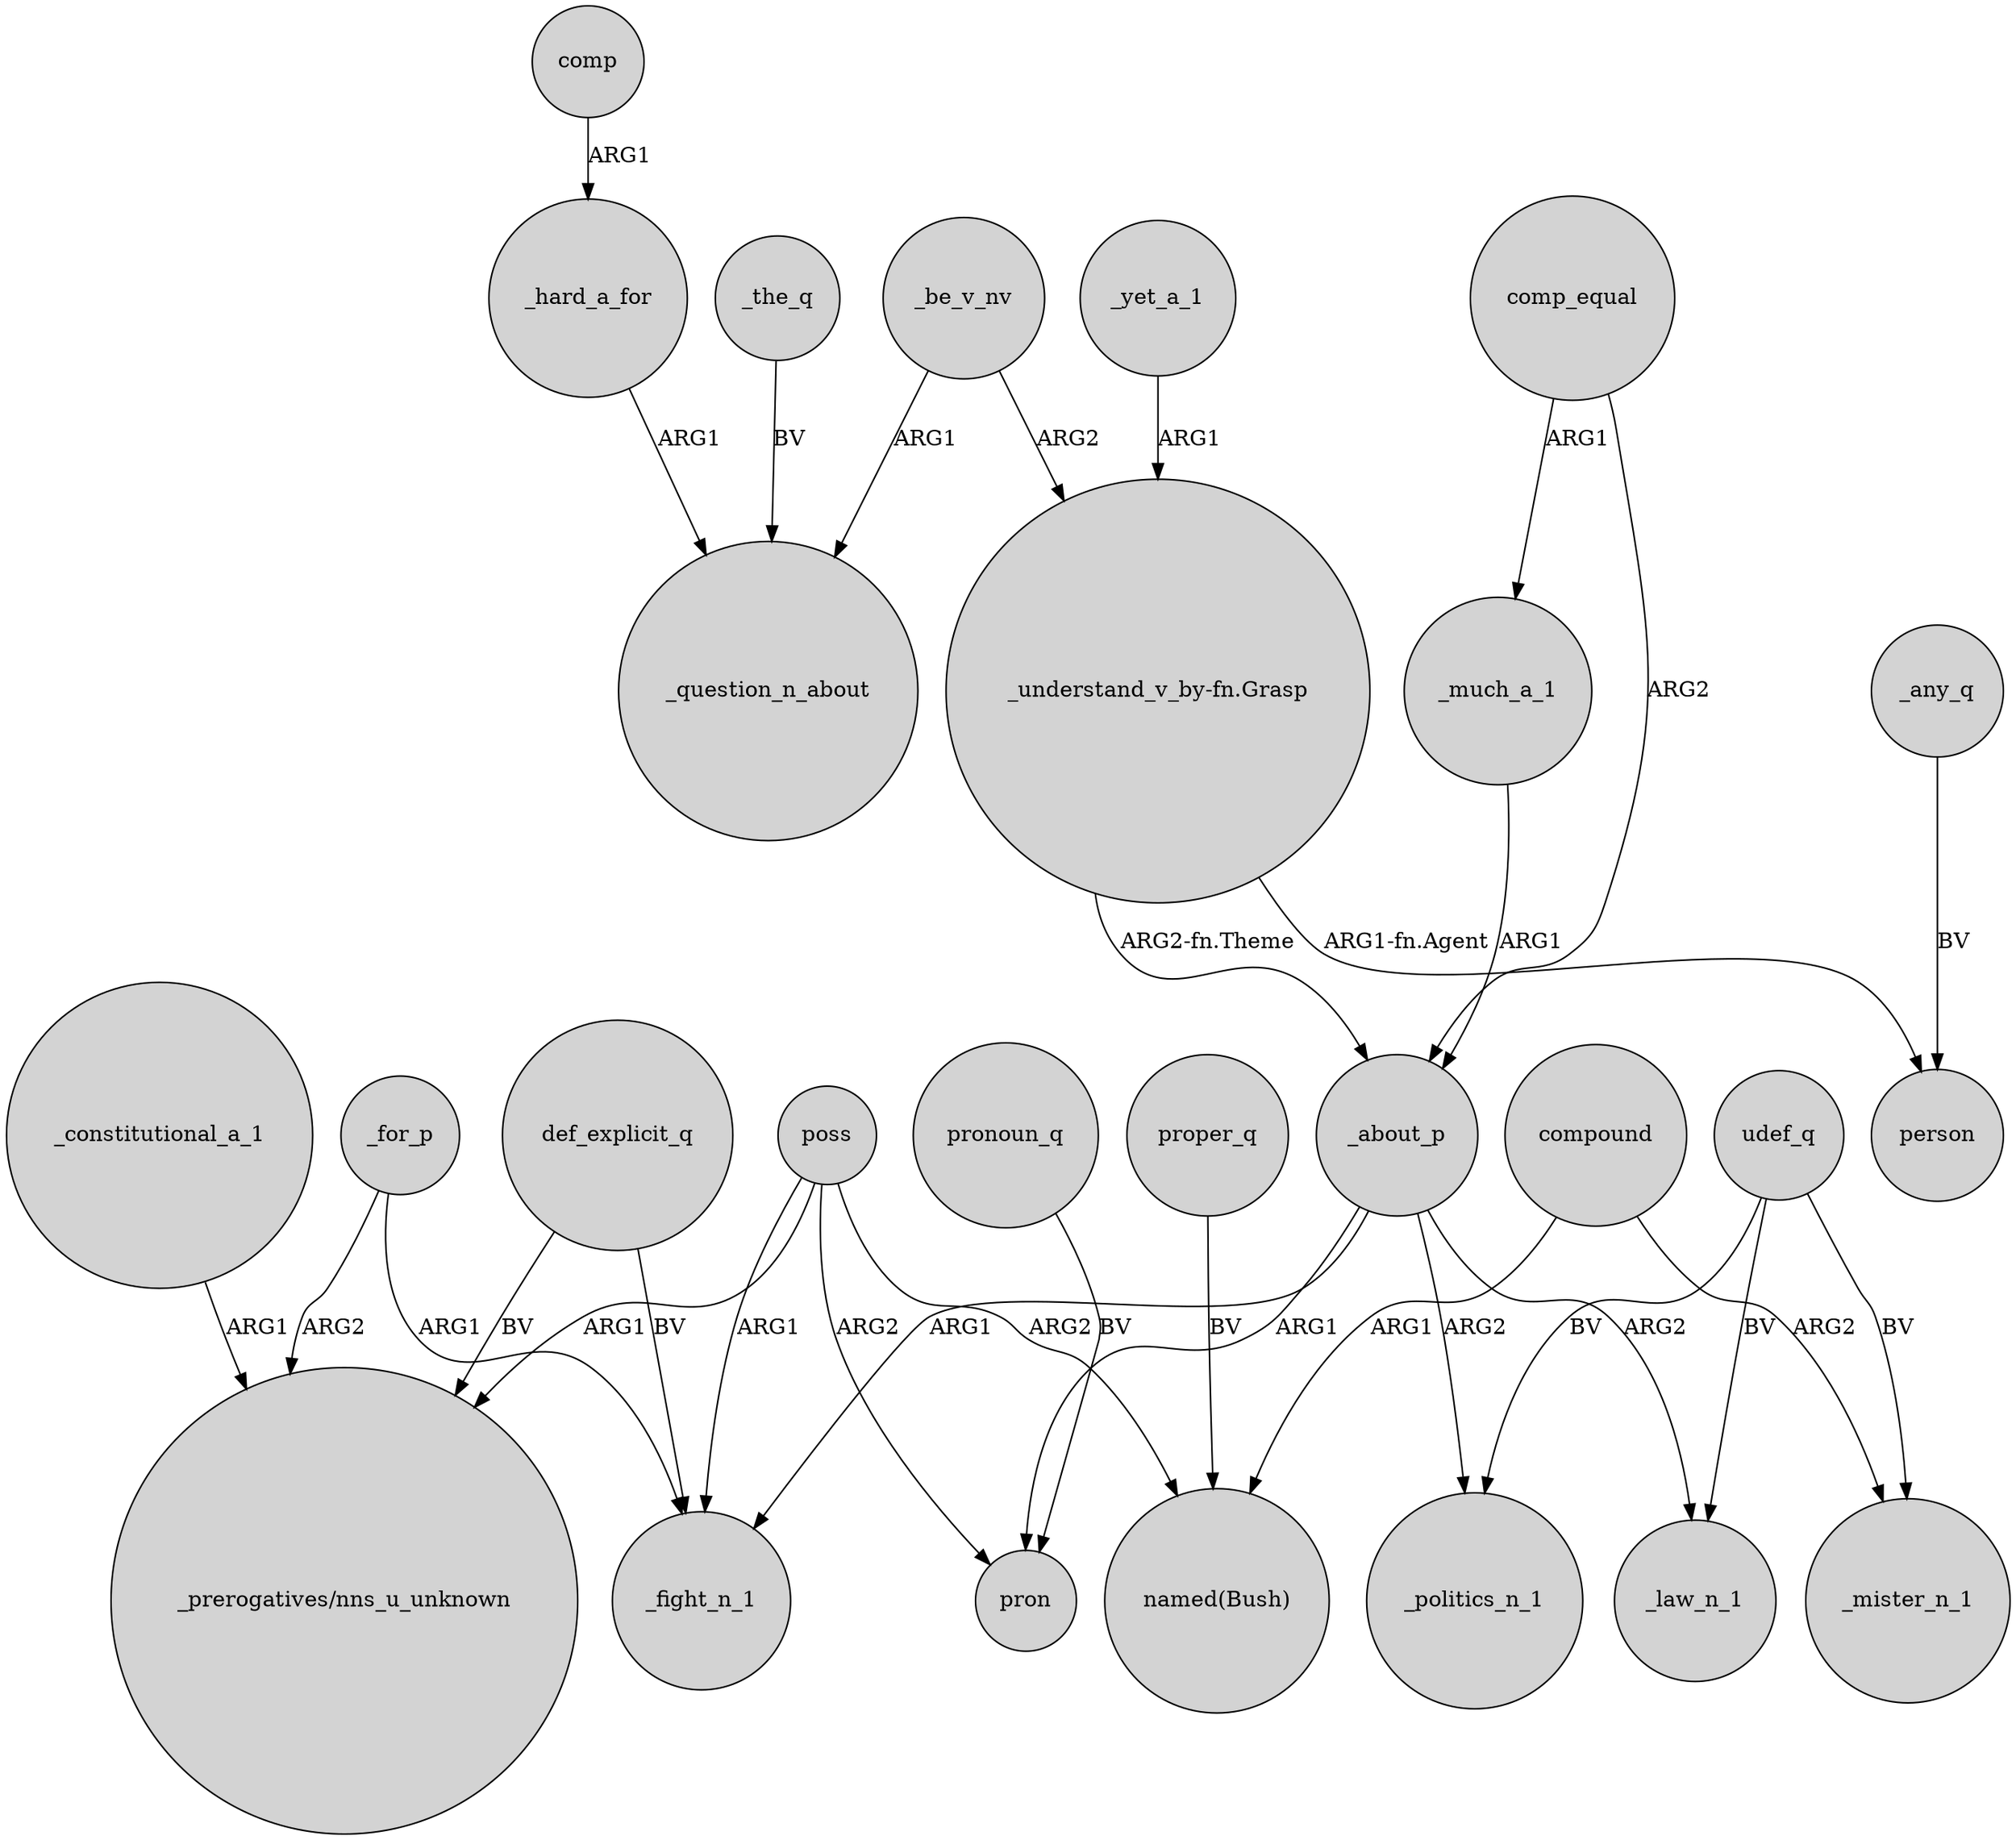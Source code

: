 digraph {
	node [shape=circle style=filled]
	_hard_a_for -> _question_n_about [label=ARG1]
	poss -> _fight_n_1 [label=ARG1]
	_about_p -> _fight_n_1 [label=ARG1]
	poss -> pron [label=ARG2]
	comp_equal -> _about_p [label=ARG2]
	compound -> _mister_n_1 [label=ARG2]
	def_explicit_q -> "_prerogatives/nns_u_unknown" [label=BV]
	comp_equal -> _much_a_1 [label=ARG1]
	_about_p -> _law_n_1 [label=ARG2]
	udef_q -> _mister_n_1 [label=BV]
	_be_v_nv -> _question_n_about [label=ARG1]
	"_understand_v_by-fn.Grasp" -> _about_p [label="ARG2-fn.Theme"]
	compound -> "named(Bush)" [label=ARG1]
	poss -> "named(Bush)" [label=ARG2]
	udef_q -> _law_n_1 [label=BV]
	_about_p -> pron [label=ARG1]
	udef_q -> _politics_n_1 [label=BV]
	_be_v_nv -> "_understand_v_by-fn.Grasp" [label=ARG2]
	_much_a_1 -> _about_p [label=ARG1]
	pronoun_q -> pron [label=BV]
	poss -> "_prerogatives/nns_u_unknown" [label=ARG1]
	_about_p -> _politics_n_1 [label=ARG2]
	_yet_a_1 -> "_understand_v_by-fn.Grasp" [label=ARG1]
	proper_q -> "named(Bush)" [label=BV]
	_for_p -> _fight_n_1 [label=ARG1]
	"_understand_v_by-fn.Grasp" -> person [label="ARG1-fn.Agent"]
	_for_p -> "_prerogatives/nns_u_unknown" [label=ARG2]
	_any_q -> person [label=BV]
	_constitutional_a_1 -> "_prerogatives/nns_u_unknown" [label=ARG1]
	comp -> _hard_a_for [label=ARG1]
	_the_q -> _question_n_about [label=BV]
	def_explicit_q -> _fight_n_1 [label=BV]
}
